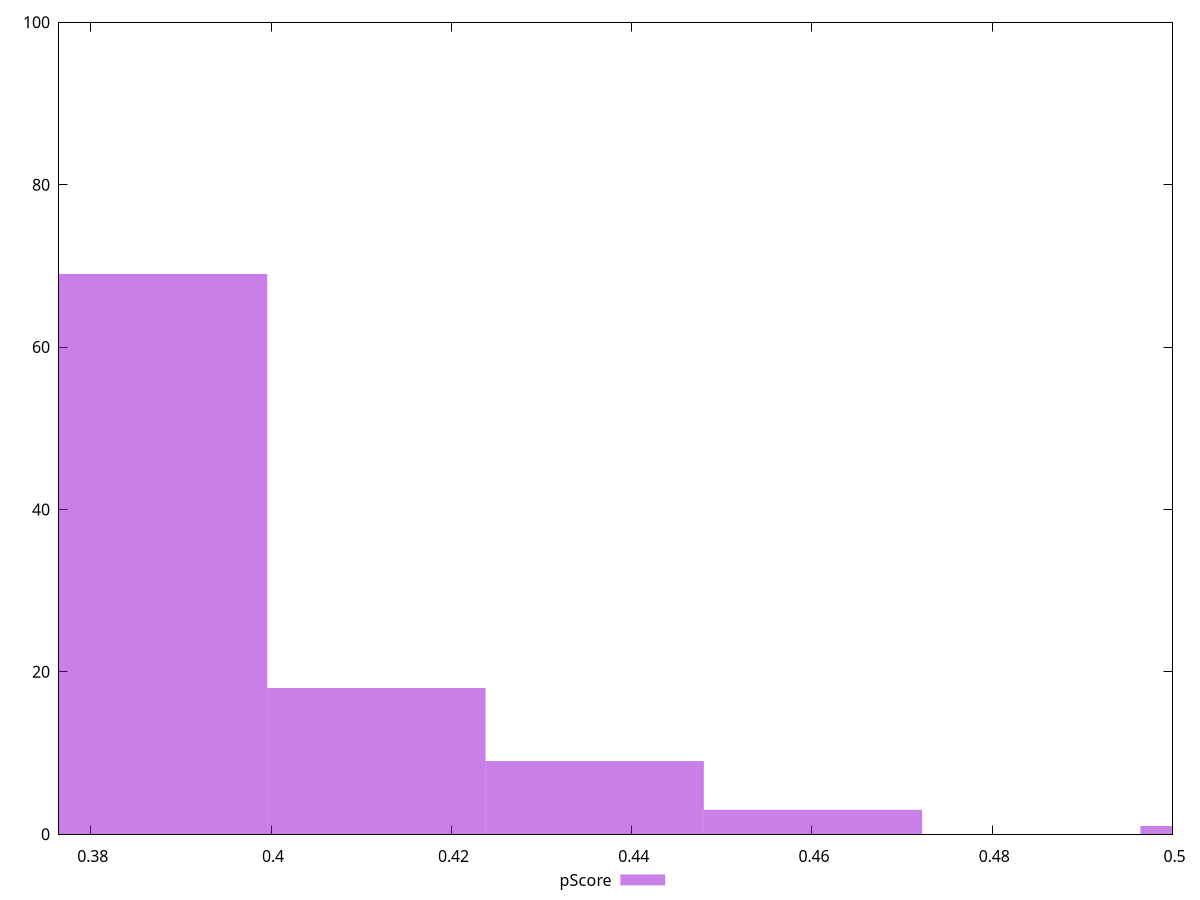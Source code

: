 reset

$pScore <<EOF
0.5085492400379814 1
0.38746608764798585 69
0.41168271812598495 18
0.43589934860398405 9
0.4601159790819832 3
EOF

set key outside below
set boxwidth 0.024216630477999115
set xrange [0.3764705882352941:0.5]
set yrange [0:100]
set trange [0:100]
set style fill transparent solid 0.5 noborder
set terminal svg size 640, 490 enhanced background rgb 'white'
set output "reprap/uses-webp-images/samples/pages/pScore/histogram.svg"

plot $pScore title "pScore" with boxes

reset
